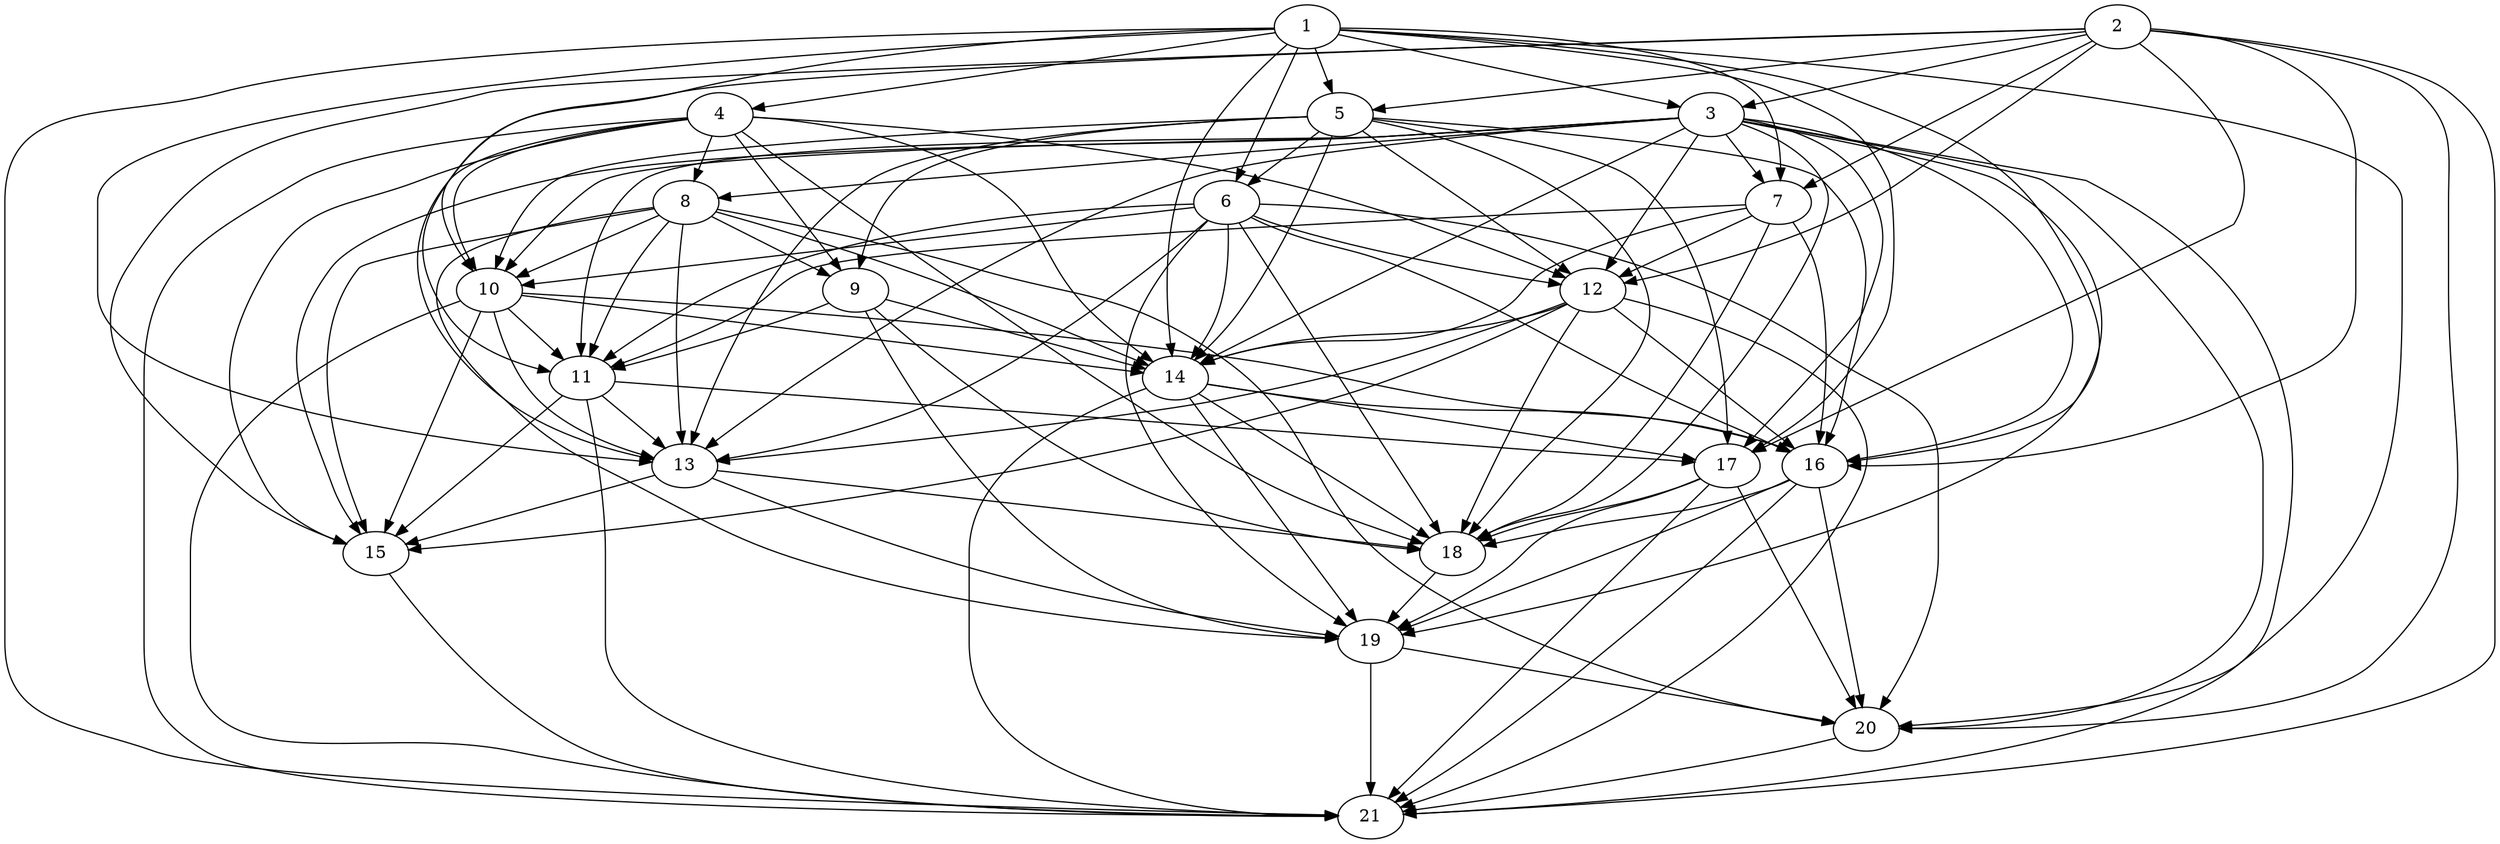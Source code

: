 digraph "core_16p_gb_Random_Nodes_21_Density_5.57_CCR_2.02_WeightType_Random_schedule.gxl" {
	graph ["Number of processors"=16,
		"Total schedule length"=224
	];
	1	 ["Finish time"=9,
		Processor=10,
		"Start time"=0,
		Weight=9];
	3	 ["Finish time"=41,
		Processor=16,
		"Start time"=29,
		Weight=12];
	1 -> 3	 [Weight=3];
	4	 ["Finish time"=21,
		Processor=13,
		"Start time"=15,
		Weight=6];
	1 -> 4	 [Weight=5];
	5	 ["Finish time"=47,
		Processor=9,
		"Start time"=16,
		Weight=31];
	1 -> 5	 [Weight=7];
	6	 ["Finish time"=57,
		Processor=9,
		"Start time"=48,
		Weight=9];
	1 -> 6	 [Weight=9];
	7	 ["Finish time"=68,
		Processor=13,
		"Start time"=47,
		Weight=21];
	1 -> 7	 [Weight=10];
	10	 ["Finish time"=80,
		Processor=14,
		"Start time"=59,
		Weight=21];
	1 -> 10	 [Weight=6];
	13	 ["Finish time"=130,
		Processor=9,
		"Start time"=121,
		Weight=9];
	1 -> 13	 [Weight=10];
	14	 ["Finish time"=108,
		Processor=11,
		"Start time"=90,
		Weight=18];
	1 -> 14	 [Weight=7];
	16	 ["Finish time"=121,
		Processor=10,
		"Start time"=115,
		Weight=6];
	1 -> 16	 [Weight=7];
	17	 ["Finish time"=132,
		Processor=11,
		"Start time"=108,
		Weight=24];
	1 -> 17	 [Weight=10];
	20	 ["Finish time"=196,
		Processor=11,
		"Start time"=175,
		Weight=21];
	1 -> 20	 [Weight=6];
	21	 ["Finish time"=224,
		Processor=11,
		"Start time"=196,
		Weight=28];
	1 -> 21	 [Weight=4];
	2	 ["Finish time"=15,
		Processor=9,
		"Start time"=0,
		Weight=15];
	2 -> 3	 [Weight=10];
	2 -> 5	 [Weight=5];
	2 -> 7	 [Weight=6];
	11	 ["Finish time"=97,
		Processor=12,
		"Start time"=85,
		Weight=12];
	2 -> 11	 [Weight=8];
	12	 ["Finish time"=85,
		Processor=15,
		"Start time"=73,
		Weight=12];
	2 -> 12	 [Weight=4];
	15	 ["Finish time"=191,
		Processor=13,
		"Start time"=170,
		Weight=21];
	2 -> 15	 [Weight=2];
	2 -> 16	 [Weight=5];
	2 -> 17	 [Weight=8];
	2 -> 20	 [Weight=7];
	2 -> 21	 [Weight=4];
	3 -> 7	 [Weight=2];
	8	 ["Finish time"=55,
		Processor=12,
		"Start time"=43,
		Weight=12];
	3 -> 8	 [Weight=2];
	3 -> 10	 [Weight=3];
	3 -> 11	 [Weight=3];
	3 -> 12	 [Weight=4];
	3 -> 13	 [Weight=5];
	3 -> 14	 [Weight=6];
	3 -> 15	 [Weight=7];
	3 -> 16	 [Weight=5];
	3 -> 17	 [Weight=5];
	18	 ["Finish time"=160,
		Processor=11,
		"Start time"=132,
		Weight=28];
	3 -> 18	 [Weight=4];
	19	 ["Finish time"=175,
		Processor=11,
		"Start time"=160,
		Weight=15];
	3 -> 19	 [Weight=9];
	3 -> 20	 [Weight=7];
	3 -> 21	 [Weight=8];
	4 -> 8	 [Weight=2];
	9	 ["Finish time"=80,
		Processor=12,
		"Start time"=56,
		Weight=24];
	4 -> 9	 [Weight=8];
	4 -> 10	 [Weight=5];
	4 -> 12	 [Weight=2];
	4 -> 13	 [Weight=7];
	4 -> 14	 [Weight=4];
	4 -> 15	 [Weight=4];
	4 -> 18	 [Weight=2];
	4 -> 21	 [Weight=7];
	5 -> 6	 [Weight=8];
	5 -> 9	 [Weight=9];
	5 -> 10	 [Weight=9];
	5 -> 12	 [Weight=4];
	5 -> 13	 [Weight=2];
	5 -> 14	 [Weight=9];
	5 -> 16	 [Weight=7];
	5 -> 17	 [Weight=9];
	5 -> 18	 [Weight=2];
	6 -> 10	 [Weight=2];
	6 -> 11	 [Weight=10];
	6 -> 12	 [Weight=7];
	6 -> 13	 [Weight=7];
	6 -> 14	 [Weight=4];
	6 -> 16	 [Weight=3];
	6 -> 18	 [Weight=10];
	6 -> 19	 [Weight=6];
	6 -> 20	 [Weight=3];
	7 -> 11	 [Weight=9];
	7 -> 12	 [Weight=5];
	7 -> 14	 [Weight=5];
	7 -> 16	 [Weight=10];
	7 -> 18	 [Weight=6];
	8 -> 9	 [Weight=10];
	8 -> 10	 [Weight=4];
	8 -> 11	 [Weight=9];
	8 -> 13	 [Weight=9];
	8 -> 14	 [Weight=5];
	8 -> 15	 [Weight=4];
	8 -> 19	 [Weight=7];
	8 -> 20	 [Weight=9];
	9 -> 11	 [Weight=10];
	9 -> 14	 [Weight=10];
	9 -> 18	 [Weight=9];
	9 -> 19	 [Weight=8];
	10 -> 11	 [Weight=5];
	10 -> 13	 [Weight=4];
	10 -> 14	 [Weight=10];
	10 -> 15	 [Weight=9];
	10 -> 16	 [Weight=9];
	10 -> 21	 [Weight=6];
	11 -> 13	 [Weight=8];
	11 -> 15	 [Weight=6];
	11 -> 17	 [Weight=9];
	11 -> 21	 [Weight=2];
	12 -> 13	 [Weight=5];
	12 -> 14	 [Weight=2];
	12 -> 15	 [Weight=6];
	12 -> 16	 [Weight=9];
	12 -> 18	 [Weight=2];
	12 -> 21	 [Weight=10];
	13 -> 15	 [Weight=10];
	13 -> 18	 [Weight=2];
	13 -> 19	 [Weight=4];
	14 -> 16	 [Weight=7];
	14 -> 17	 [Weight=6];
	14 -> 18	 [Weight=3];
	14 -> 19	 [Weight=4];
	14 -> 21	 [Weight=5];
	15 -> 21	 [Weight=5];
	16 -> 18	 [Weight=7];
	16 -> 19	 [Weight=2];
	16 -> 20	 [Weight=9];
	16 -> 21	 [Weight=5];
	17 -> 18	 [Weight=2];
	17 -> 19	 [Weight=7];
	17 -> 20	 [Weight=3];
	17 -> 21	 [Weight=6];
	18 -> 19	 [Weight=4];
	19 -> 20	 [Weight=10];
	19 -> 21	 [Weight=8];
	20 -> 21	 [Weight=10];
}
